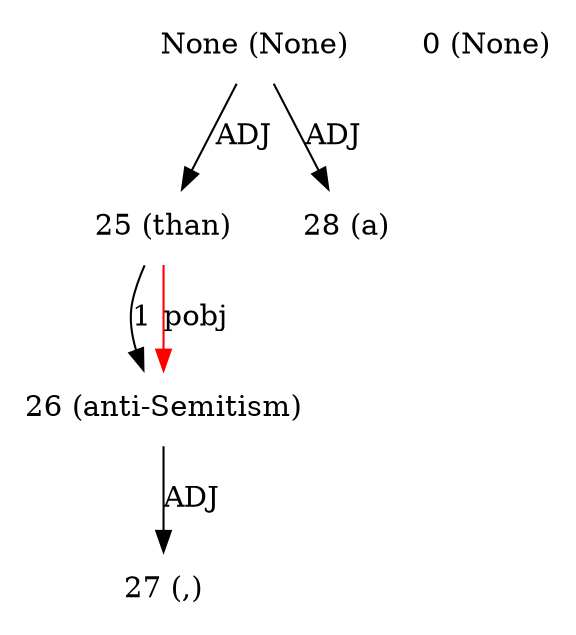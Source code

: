 digraph G{
edge [dir=forward]
node [shape=plaintext]

None [label="None (None)"]
None -> 25 [label="ADJ"]
None [label="None (None)"]
None -> 28 [label="ADJ"]
0 [label="0 (None)"]
25 [label="25 (than)"]
25 -> 26 [label="1"]
26 [label="26 (anti-Semitism)"]
25 -> 26 [label="pobj", color="red"]
26 -> 27 [label="ADJ"]
27 [label="27 (,)"]
28 [label="28 (a)"]
}
